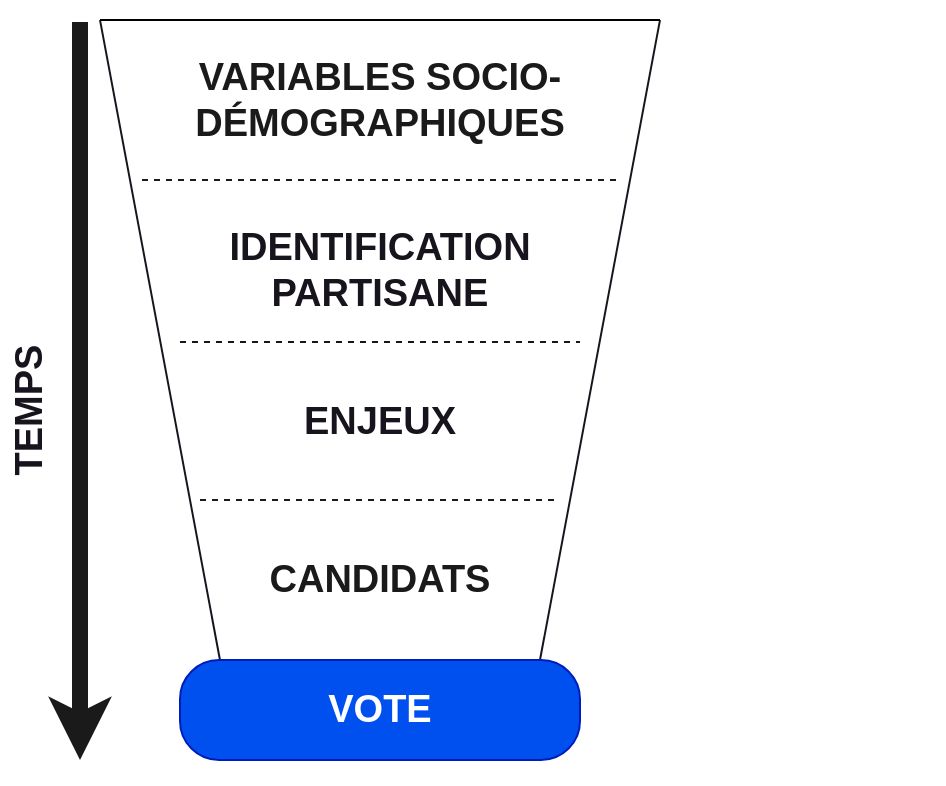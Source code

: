 <mxfile version="23.1.5" type="device">
  <diagram name="Page-1" id="iTYX-PbLVyfcYHaccs6x">
    <mxGraphModel dx="700" dy="465" grid="1" gridSize="10" guides="1" tooltips="1" connect="1" arrows="1" fold="1" page="1" pageScale="1" pageWidth="1169" pageHeight="827" background="#FFFFFF" math="0" shadow="0">
      <root>
        <mxCell id="0" />
        <mxCell id="1" parent="0" />
        <mxCell id="uhU71EUJeC_4Zewi4tOC-7" value="MARGE DE MANOEUVRE" style="text;html=1;align=center;verticalAlign=middle;whiteSpace=wrap;rounded=0;rotation=0;fontSize=19;fontStyle=1;fontColor=#FFFFFF;" parent="1" vertex="1">
          <mxGeometry x="652" y="220" width="130" height="30" as="geometry" />
        </mxCell>
        <mxCell id="uhU71EUJeC_4Zewi4tOC-6" value="" style="shape=trapezoid;perimeter=trapezoidPerimeter;whiteSpace=wrap;html=1;fixedSize=1;rotation=-180;size=19;fillColor=#FFFFFF;fontColor=#000000;strokeColor=none;" parent="1" vertex="1">
          <mxGeometry x="411" y="283.5" width="179" height="73" as="geometry" />
        </mxCell>
        <mxCell id="uhU71EUJeC_4Zewi4tOC-5" value="" style="shape=trapezoid;perimeter=trapezoidPerimeter;whiteSpace=wrap;html=1;fixedSize=1;rotation=-180;size=19;fillColor=#FFFFFF;fontColor=#000000;strokeColor=none;" parent="1" vertex="1">
          <mxGeometry x="391" y="204" width="218" height="73" as="geometry" />
        </mxCell>
        <mxCell id="t4sY1yO-1UxVWmj4N-BN-17" value="" style="endArrow=classic;html=1;rounded=0;fontStyle=1;strokeWidth=8;fontColor=#18141D;strokeColor=#1A1A1A;" parent="1" edge="1">
          <mxGeometry width="50" height="50" relative="1" as="geometry">
            <mxPoint x="350" y="41" as="sourcePoint" />
            <mxPoint x="350" y="410" as="targetPoint" />
          </mxGeometry>
        </mxCell>
        <mxCell id="t4sY1yO-1UxVWmj4N-BN-18" value="TEMPS" style="text;html=1;align=center;verticalAlign=middle;whiteSpace=wrap;rounded=0;rotation=-90;fontSize=19;fontStyle=1;fontColor=#18141D;" parent="1" vertex="1">
          <mxGeometry x="220" y="220" width="210" height="30" as="geometry" />
        </mxCell>
        <mxCell id="t4sY1yO-1UxVWmj4N-BN-4" value="" style="endArrow=none;html=1;rounded=0;strokeColor=#18141D;" parent="1" edge="1">
          <mxGeometry width="50" height="50" relative="1" as="geometry">
            <mxPoint x="640" y="40" as="sourcePoint" />
            <mxPoint x="580" y="360" as="targetPoint" />
          </mxGeometry>
        </mxCell>
        <mxCell id="t4sY1yO-1UxVWmj4N-BN-5" value="" style="endArrow=none;html=1;rounded=0;strokeColor=#18141D;" parent="1" edge="1">
          <mxGeometry width="50" height="50" relative="1" as="geometry">
            <mxPoint x="360" y="40" as="sourcePoint" />
            <mxPoint x="420" y="360" as="targetPoint" />
          </mxGeometry>
        </mxCell>
        <mxCell id="t4sY1yO-1UxVWmj4N-BN-6" value="" style="endArrow=none;html=1;rounded=0;" parent="1" edge="1">
          <mxGeometry width="50" height="50" relative="1" as="geometry">
            <mxPoint x="360" y="40" as="sourcePoint" />
            <mxPoint x="640" y="40" as="targetPoint" />
          </mxGeometry>
        </mxCell>
        <mxCell id="t4sY1yO-1UxVWmj4N-BN-9" value="" style="endArrow=none;dashed=1;html=1;rounded=0;strokeColor=#1A1A1A;" parent="1" edge="1">
          <mxGeometry width="50" height="50" relative="1" as="geometry">
            <mxPoint x="381" y="120" as="sourcePoint" />
            <mxPoint x="621" y="120" as="targetPoint" />
          </mxGeometry>
        </mxCell>
        <mxCell id="t4sY1yO-1UxVWmj4N-BN-10" value="" style="endArrow=none;dashed=1;html=1;rounded=0;strokeColor=#18141D;" parent="1" edge="1">
          <mxGeometry width="50" height="50" relative="1" as="geometry">
            <mxPoint x="400" y="201" as="sourcePoint" />
            <mxPoint x="600" y="201" as="targetPoint" />
          </mxGeometry>
        </mxCell>
        <mxCell id="t4sY1yO-1UxVWmj4N-BN-11" value="VARIABLES SOCIO-DÉMOGRAPHIQUES" style="text;html=1;align=center;verticalAlign=middle;whiteSpace=wrap;rounded=0;rotation=0;fontSize=19;fontStyle=1;fontColor=#1A1A1A;" parent="1" vertex="1">
          <mxGeometry x="395" y="65" width="210" height="30" as="geometry" />
        </mxCell>
        <mxCell id="t4sY1yO-1UxVWmj4N-BN-12" value="IDENTIFICATION PARTISANE" style="text;html=1;align=center;verticalAlign=middle;whiteSpace=wrap;rounded=0;rotation=0;fontSize=19;fontStyle=1;fontColor=#18141D;" parent="1" vertex="1">
          <mxGeometry x="395" y="150" width="210" height="30" as="geometry" />
        </mxCell>
        <mxCell id="t4sY1yO-1UxVWmj4N-BN-15" value="&lt;font color=&quot;#18141d&quot;&gt;ENJEUX&lt;/font&gt;" style="text;html=1;align=center;verticalAlign=middle;whiteSpace=wrap;rounded=0;rotation=0;fontSize=19;fontStyle=1" parent="1" vertex="1">
          <mxGeometry x="395" y="226" width="210" height="30" as="geometry" />
        </mxCell>
        <mxCell id="t4sY1yO-1UxVWmj4N-BN-16" value="" style="endArrow=none;dashed=1;html=1;rounded=0;strokeColor=#1A1A1A;" parent="1" edge="1">
          <mxGeometry width="50" height="50" relative="1" as="geometry">
            <mxPoint x="410" y="280" as="sourcePoint" />
            <mxPoint x="590" y="280" as="targetPoint" />
          </mxGeometry>
        </mxCell>
        <mxCell id="t4sY1yO-1UxVWmj4N-BN-19" value="&lt;font color=&quot;#1a1a1a&quot;&gt;CANDIDATS&lt;/font&gt;" style="text;html=1;align=center;verticalAlign=middle;whiteSpace=wrap;rounded=0;rotation=0;fontSize=19;fontStyle=1" parent="1" vertex="1">
          <mxGeometry x="395" y="305" width="210" height="30" as="geometry" />
        </mxCell>
        <mxCell id="t4sY1yO-1UxVWmj4N-BN-20" value="" style="endArrow=none;html=1;rounded=0;" parent="1" edge="1">
          <mxGeometry width="50" height="50" relative="1" as="geometry">
            <mxPoint x="420" y="360" as="sourcePoint" />
            <mxPoint x="580" y="360" as="targetPoint" />
          </mxGeometry>
        </mxCell>
        <mxCell id="t4sY1yO-1UxVWmj4N-BN-21" value="VOTE" style="text;html=1;align=center;verticalAlign=middle;whiteSpace=wrap;rounded=1;rotation=0;fontSize=19;fontStyle=1;fillColor=#0050ef;fontColor=#ffffff;strokeColor=#001DBC;arcSize=39;" parent="1" vertex="1">
          <mxGeometry x="400" y="360" width="200" height="50" as="geometry" />
        </mxCell>
        <mxCell id="wnIVJky8nOfuN3tuUEYv-3" value="" style="curved=1;endArrow=classic;html=1;rounded=0;fontColor=#FFDCA2;strokeWidth=3;strokeColor=#FFFFFF;" parent="1" edge="1">
          <mxGeometry width="50" height="50" relative="1" as="geometry">
            <mxPoint x="600" y="277" as="sourcePoint" />
            <mxPoint x="659" y="227" as="targetPoint" />
            <Array as="points">
              <mxPoint x="630" y="270" />
              <mxPoint x="620" y="230" />
            </Array>
          </mxGeometry>
        </mxCell>
      </root>
    </mxGraphModel>
  </diagram>
</mxfile>
